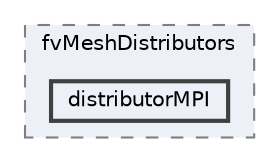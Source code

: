 digraph "libfvMeshDistributorsMPI/fvMeshDistributors/distributorMPI"
{
 // LATEX_PDF_SIZE
  bgcolor="transparent";
  edge [fontname=Helvetica,fontsize=10,labelfontname=Helvetica,labelfontsize=10];
  node [fontname=Helvetica,fontsize=10,shape=box,height=0.2,width=0.4];
  compound=true
  subgraph clusterdir_d4aa0ec0ea00ad5b83e9dab71b1831dd {
    graph [ bgcolor="#edf0f7", pencolor="grey50", label="fvMeshDistributors", fontname=Helvetica,fontsize=10 style="filled,dashed", URL="dir_d4aa0ec0ea00ad5b83e9dab71b1831dd.html",tooltip=""]
  dir_70fb7b0785c8e08492ac7e969520dfce [label="distributorMPI", fillcolor="#edf0f7", color="grey25", style="filled,bold", URL="dir_70fb7b0785c8e08492ac7e969520dfce.html",tooltip=""];
  }
}
